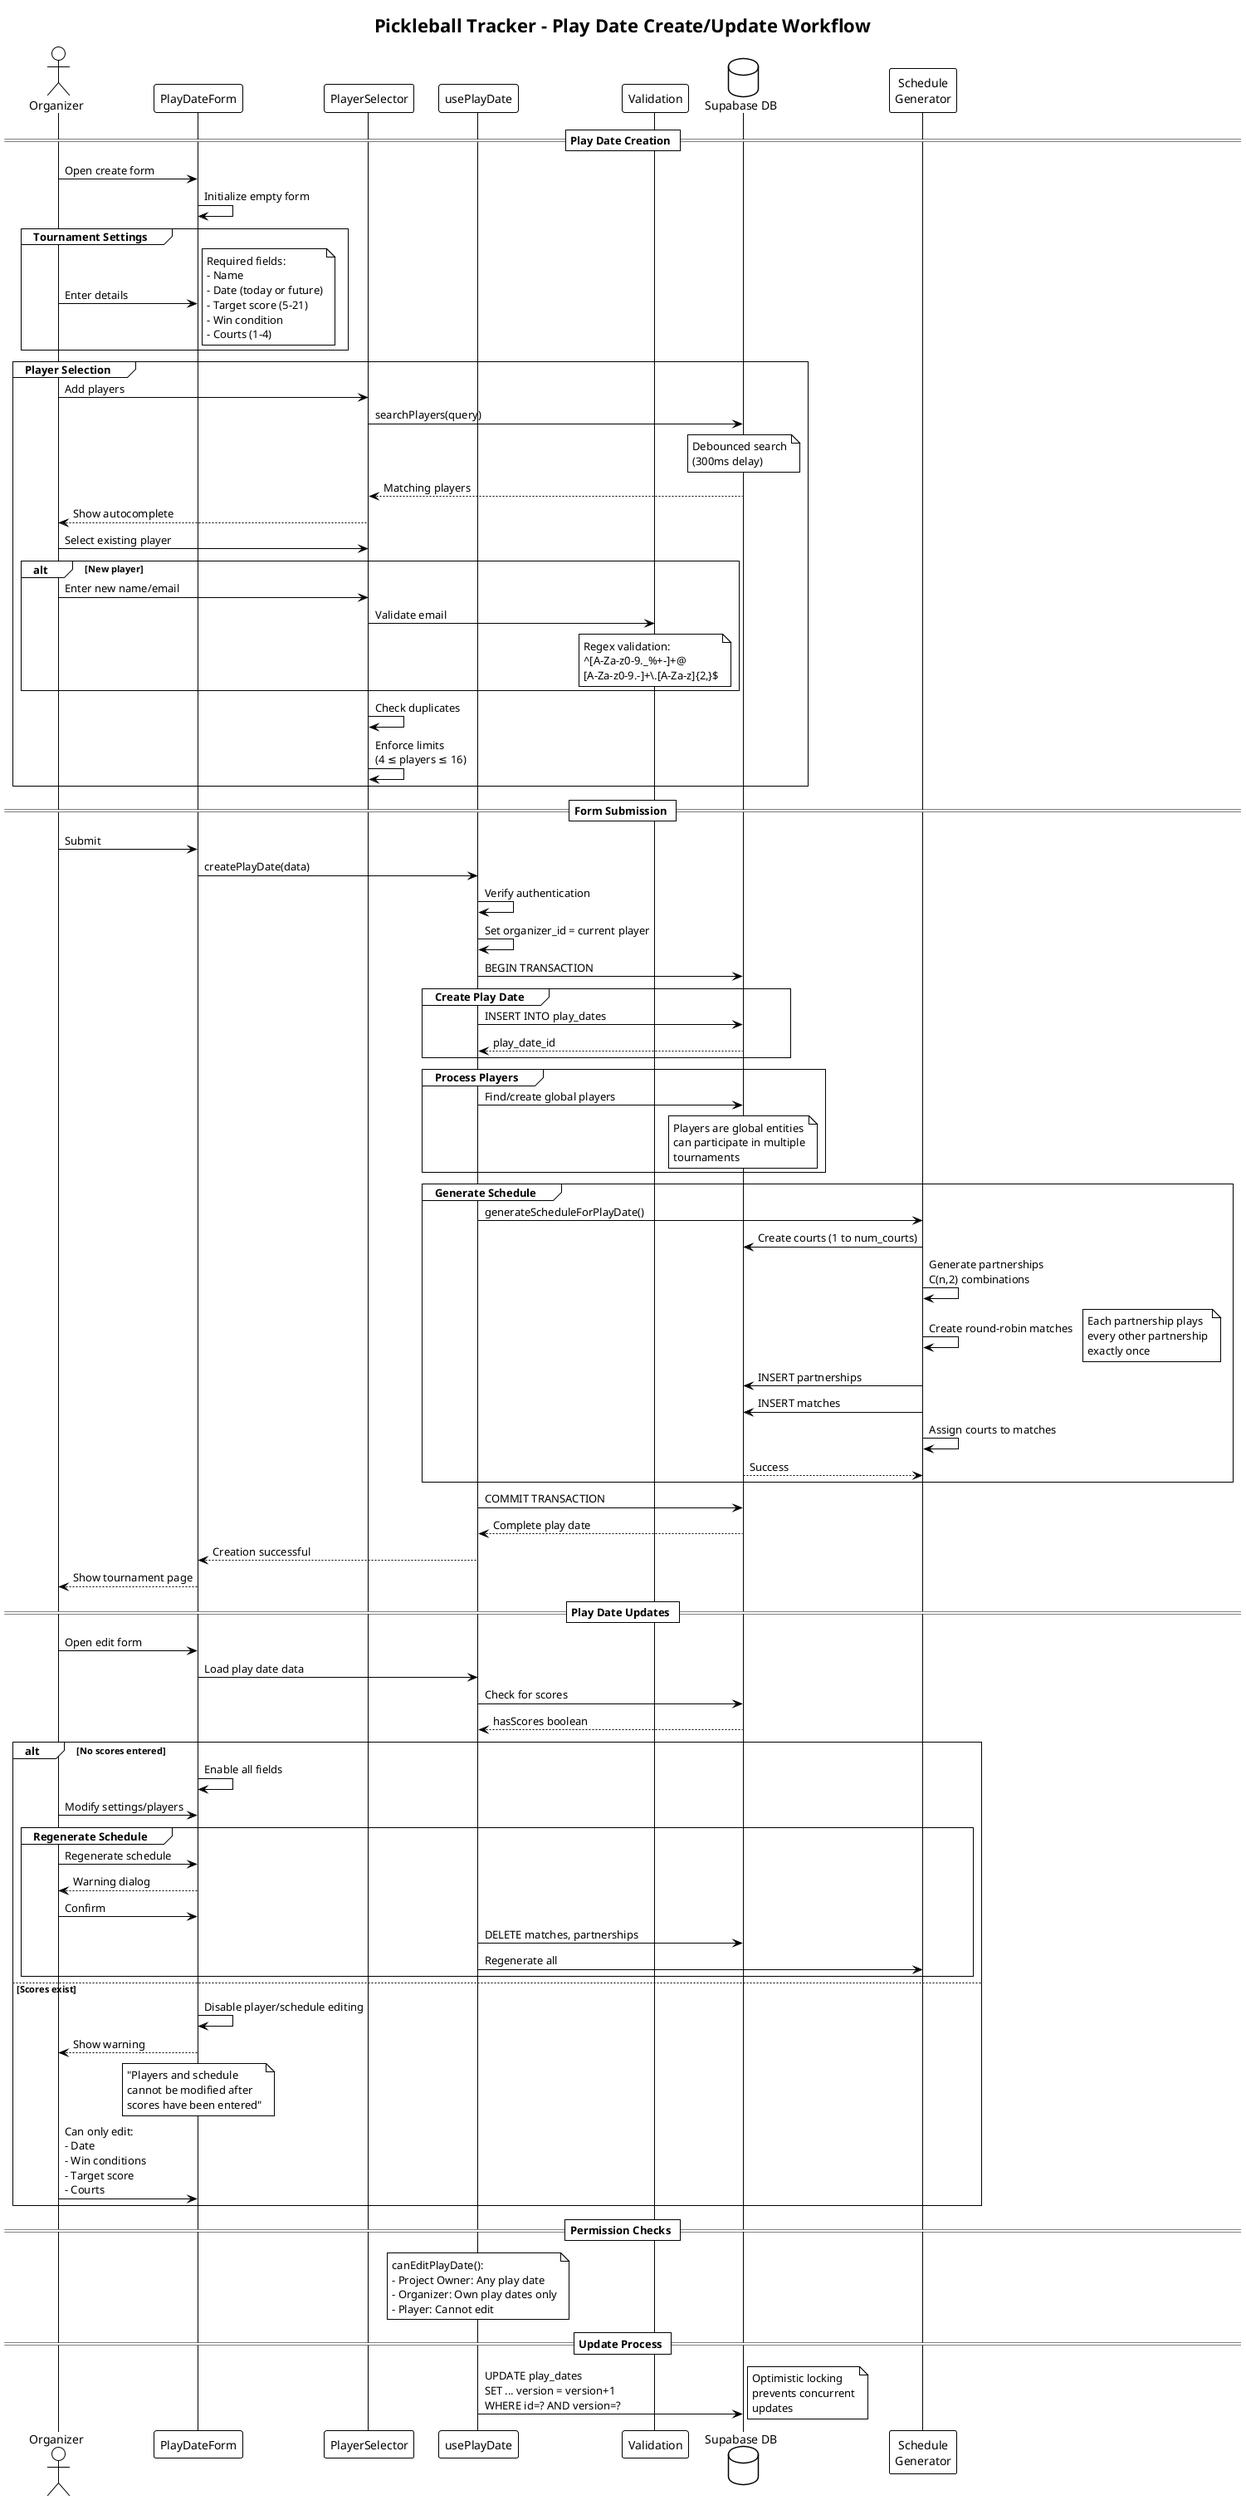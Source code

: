 @startuml Play Date Create Update Workflow
!theme plain

title Pickleball Tracker - Play Date Create/Update Workflow

actor "Organizer" as Organizer
participant "PlayDateForm" as Form
participant "PlayerSelector" as PlayerSelect
participant "usePlayDate" as Hook
participant "Validation" as Validator
database "Supabase DB" as DB
participant "Schedule\nGenerator" as Generator

== Play Date Creation ==
Organizer -> Form: Open create form
Form -> Form: Initialize empty form

group Tournament Settings
    Organizer -> Form: Enter details
    note right: Required fields:\n- Name\n- Date (today or future)\n- Target score (5-21)\n- Win condition\n- Courts (1-4)
end

group Player Selection
    Organizer -> PlayerSelect: Add players
    PlayerSelect -> DB: searchPlayers(query)
    note over DB: Debounced search\n(300ms delay)
    DB --> PlayerSelect: Matching players
    
    PlayerSelect --> Organizer: Show autocomplete
    Organizer -> PlayerSelect: Select existing player
    alt New player
        Organizer -> PlayerSelect: Enter new name/email
        PlayerSelect -> Validator: Validate email
        note over Validator: Regex validation:\n^[A-Za-z0-9._%+-]+@\n[A-Za-z0-9.-]+\\.[A-Za-z]{2,}$
    end
    
    PlayerSelect -> PlayerSelect: Check duplicates
    PlayerSelect -> PlayerSelect: Enforce limits\n(4 ≤ players ≤ 16)
end

== Form Submission ==
Organizer -> Form: Submit
Form -> Hook: createPlayDate(data)

Hook -> Hook: Verify authentication
Hook -> Hook: Set organizer_id = current player

Hook -> DB: BEGIN TRANSACTION

group Create Play Date
    Hook -> DB: INSERT INTO play_dates
    DB --> Hook: play_date_id
end

group Process Players
    Hook -> DB: Find/create global players
    note over DB: Players are global entities\ncan participate in multiple\ntournaments
end

group Generate Schedule
    Hook -> Generator: generateScheduleForPlayDate()
    
    Generator -> DB: Create courts (1 to num_courts)
    Generator -> Generator: Generate partnerships\nC(n,2) combinations
    Generator -> Generator: Create round-robin matches
    note right: Each partnership plays\nevery other partnership\nexactly once
    
    Generator -> DB: INSERT partnerships
    Generator -> DB: INSERT matches
    Generator -> Generator: Assign courts to matches
    DB --> Generator: Success
end

Hook -> DB: COMMIT TRANSACTION
DB --> Hook: Complete play date

Hook --> Form: Creation successful
Form --> Organizer: Show tournament page

== Play Date Updates ==
Organizer -> Form: Open edit form
Form -> Hook: Load play date data

Hook -> DB: Check for scores
DB --> Hook: hasScores boolean

alt No scores entered
    Form -> Form: Enable all fields
    Organizer -> Form: Modify settings/players
    
    group Regenerate Schedule
        Organizer -> Form: Regenerate schedule
        Form --> Organizer: Warning dialog
        Organizer -> Form: Confirm
        Hook -> DB: DELETE matches, partnerships
        Hook -> Generator: Regenerate all
    end
    
else Scores exist
    Form -> Form: Disable player/schedule editing
    Form --> Organizer: Show warning
    note over Form: "Players and schedule\ncannot be modified after\nscores have been entered"
    
    Organizer -> Form: Can only edit:\n- Date\n- Win conditions\n- Target score\n- Courts
end

== Permission Checks ==
note over Hook: canEditPlayDate():\n- Project Owner: Any play date\n- Organizer: Own play dates only\n- Player: Cannot edit

== Update Process ==
Hook -> DB: UPDATE play_dates\nSET ... version = version+1\nWHERE id=? AND version=?
note right: Optimistic locking\nprevents concurrent\nupdates

@enduml